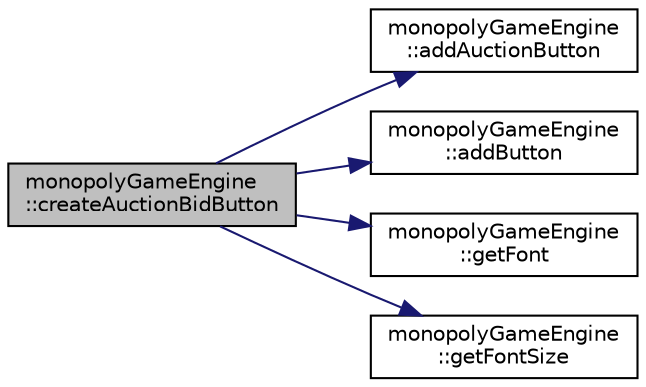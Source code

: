 digraph "monopolyGameEngine::createAuctionBidButton"
{
 // LATEX_PDF_SIZE
  edge [fontname="Helvetica",fontsize="10",labelfontname="Helvetica",labelfontsize="10"];
  node [fontname="Helvetica",fontsize="10",shape=record];
  rankdir="LR";
  Node1 [label="monopolyGameEngine\l::createAuctionBidButton",height=0.2,width=0.4,color="black", fillcolor="grey75", style="filled", fontcolor="black",tooltip=" "];
  Node1 -> Node2 [color="midnightblue",fontsize="10",style="solid",fontname="Helvetica"];
  Node2 [label="monopolyGameEngine\l::addAuctionButton",height=0.2,width=0.4,color="black", fillcolor="white", style="filled",URL="$classmonopoly_game_engine.html#ad78a5696a741e9d5b2d9c623c838794f",tooltip=" "];
  Node1 -> Node3 [color="midnightblue",fontsize="10",style="solid",fontname="Helvetica"];
  Node3 [label="monopolyGameEngine\l::addButton",height=0.2,width=0.4,color="black", fillcolor="white", style="filled",URL="$classmonopoly_game_engine.html#adaefef1ef3de4e2ef27e98af810b41f1",tooltip=" "];
  Node1 -> Node4 [color="midnightblue",fontsize="10",style="solid",fontname="Helvetica"];
  Node4 [label="monopolyGameEngine\l::getFont",height=0.2,width=0.4,color="black", fillcolor="white", style="filled",URL="$classmonopoly_game_engine.html#aa1c15fdbe8a343109e69453126c99d90",tooltip=" "];
  Node1 -> Node5 [color="midnightblue",fontsize="10",style="solid",fontname="Helvetica"];
  Node5 [label="monopolyGameEngine\l::getFontSize",height=0.2,width=0.4,color="black", fillcolor="white", style="filled",URL="$classmonopoly_game_engine.html#a2e00931eaa6fae4e2967e73503264f7a",tooltip=" "];
}
